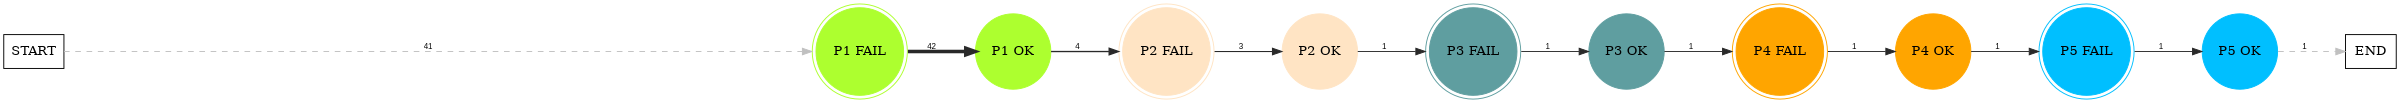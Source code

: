 digraph graphname {
	dpi = 150
	size="16,11!";
	margin = 0;
layout=circo;
"P1 FAIL" [shape=circle, color=greenyellow, peripheries=2, style=filled]"P1 OK" [shape=circle, color=greenyellow, style=filled]"P2 FAIL" [shape=circle, color=bisque, peripheries=2, style=filled]"P2 OK" [shape=circle, color=bisque, style=filled]"P3 FAIL" [shape=circle, color=cadetblue, peripheries=2, style=filled]"P3 OK" [shape=circle, color=cadetblue, style=filled]"P4 FAIL" [shape=circle, color=orange, peripheries=2, style=filled]"P4 OK" [shape=circle, color=orange, style=filled]"P5 FAIL" [shape=circle, color=deepskyblue, peripheries=2, style=filled]"P5 OK" [shape=circle, color=deepskyblue, style=filled]"START" [shape=box, fillcolor=white, style=filled, color=black]"END" [shape=box, fillcolor=white, style=filled, color=black]"P1 FAIL" -> "P1 OK" [ color=grey16 penwidth = "3.7376696182833684"label ="42" labelfloat=false fontname="Arial" fontsize=8]
"P1 OK" -> "P2 FAIL" [ color=grey16 penwidth = "1.3862943611198906"label ="4" labelfloat=false fontname="Arial" fontsize=8]
"P2 FAIL" -> "P2 OK" [ color=grey16 penwidth = "1.0986122886681098"label ="3" labelfloat=false fontname="Arial" fontsize=8]
"P2 OK" -> "P3 FAIL" [ color=grey16 penwidth = "1"label ="1" labelfloat=false fontname="Arial" fontsize=8]
"P3 FAIL" -> "P3 OK" [ color=grey16 penwidth = "1"label ="1" labelfloat=false fontname="Arial" fontsize=8]
"P3 OK" -> "P4 FAIL" [ color=grey16 penwidth = "1"label ="1" labelfloat=false fontname="Arial" fontsize=8]
"P4 FAIL" -> "P4 OK" [ color=grey16 penwidth = "1"label ="1" labelfloat=false fontname="Arial" fontsize=8]
"P4 OK" -> "P5 FAIL" [ color=grey16 penwidth = "1"label ="1" labelfloat=false fontname="Arial" fontsize=8]
"P5 FAIL" -> "P5 OK" [ color=grey16 penwidth = "1"label ="1" labelfloat=false fontname="Arial" fontsize=8]
"P5 OK" -> "END" [ style = dashed color=grey label ="1" labelfloat=false fontname="Arial" fontsize=8]
"START" -> "P1 FAIL" [ style = dashed color=grey label ="41" labelfloat=false fontname="Arial" fontsize=8]
}